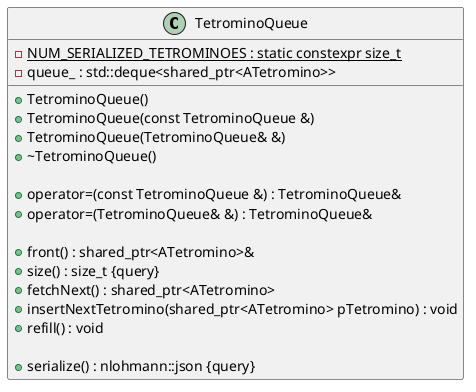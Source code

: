 /' authors Ernest Jonas Rafaou '/
@startuml (id=TetrominoQueue)
class TetrominoQueue {
	-{static} NUM_SERIALIZED_TETROMINOES : static constexpr size_t
	-queue_ : std::deque<shared_ptr<ATetromino>>

	+TetrominoQueue()
	+TetrominoQueue(const TetrominoQueue &)
	+TetrominoQueue(TetrominoQueue& &)
	+~TetrominoQueue()

	+operator=(const TetrominoQueue &) : TetrominoQueue&
	+operator=(TetrominoQueue& &) : TetrominoQueue&

	+front() : shared_ptr<ATetromino>&
	+size() : size_t {query}
	+fetchNext() : shared_ptr<ATetromino>
	+insertNextTetromino(shared_ptr<ATetromino> pTetromino) : void
	+refill() : void

	+serialize() : nlohmann::json {query}
}
@enduml